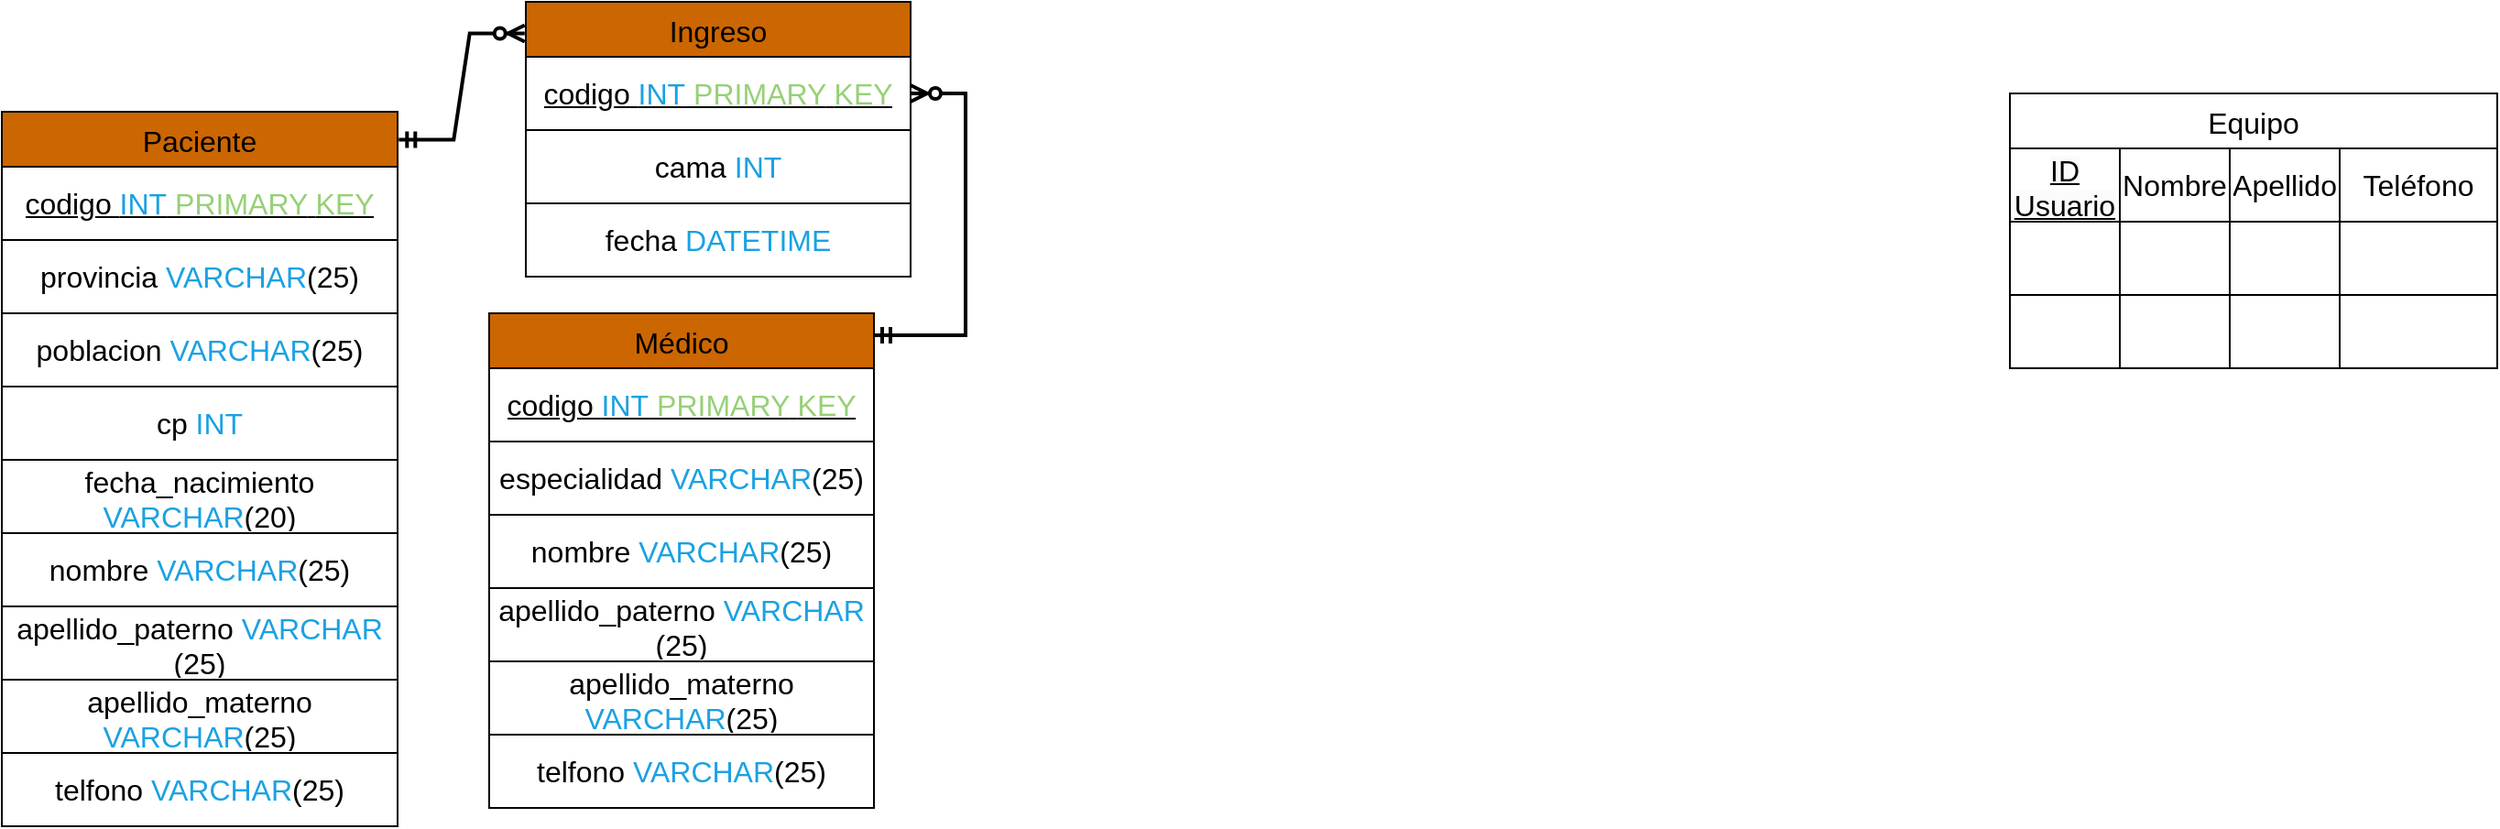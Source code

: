 <mxfile version="21.6.1" type="device">
  <diagram name="Página-1" id="AmEydUSTWpYLxVOoDd7m">
    <mxGraphModel dx="1877" dy="635" grid="1" gridSize="10" guides="1" tooltips="1" connect="1" arrows="0" fold="1" page="1" pageScale="1" pageWidth="827" pageHeight="1169" math="0" shadow="0">
      <root>
        <mxCell id="0" />
        <mxCell id="1" parent="0" />
        <mxCell id="N4Egf1bLkN68TvwLM9W1-98" value="Paciente" style="shape=table;startSize=30;container=1;collapsible=0;childLayout=tableLayout;strokeColor=default;fontSize=16;fillColor=#CC6600;" parent="1" vertex="1">
          <mxGeometry x="-616" y="310" width="216" height="390" as="geometry" />
        </mxCell>
        <mxCell id="Me6W8oKUFSSa6DxVXTui-13" style="shape=tableRow;horizontal=0;startSize=0;swimlaneHead=0;swimlaneBody=0;strokeColor=inherit;top=0;left=0;bottom=0;right=0;collapsible=0;dropTarget=0;fillColor=none;points=[[0,0.5],[1,0.5]];portConstraint=eastwest;fontSize=16;" vertex="1" parent="N4Egf1bLkN68TvwLM9W1-98">
          <mxGeometry y="30" width="216" height="40" as="geometry" />
        </mxCell>
        <mxCell id="Me6W8oKUFSSa6DxVXTui-14" value="&lt;u&gt;codigo &lt;font color=&quot;#1ba1e2&quot;&gt;INT&lt;/font&gt;&amp;nbsp;&lt;font color=&quot;#97d077&quot;&gt;PRIMARY&lt;/font&gt;&lt;font color=&quot;#1ba1e2&quot;&gt; &lt;/font&gt;&lt;font color=&quot;#97d077&quot;&gt;KEY&lt;/font&gt;&lt;/u&gt;" style="shape=partialRectangle;html=1;whiteSpace=wrap;connectable=0;strokeColor=inherit;overflow=hidden;fillColor=none;top=0;left=0;bottom=0;right=0;pointerEvents=1;fontSize=16;" vertex="1" parent="Me6W8oKUFSSa6DxVXTui-13">
          <mxGeometry width="216" height="40" as="geometry">
            <mxRectangle width="216" height="40" as="alternateBounds" />
          </mxGeometry>
        </mxCell>
        <mxCell id="N4Egf1bLkN68TvwLM9W1-99" value="" style="shape=tableRow;horizontal=0;startSize=0;swimlaneHead=0;swimlaneBody=0;strokeColor=inherit;top=0;left=0;bottom=0;right=0;collapsible=0;dropTarget=0;fillColor=none;points=[[0,0.5],[1,0.5]];portConstraint=eastwest;fontSize=16;" parent="N4Egf1bLkN68TvwLM9W1-98" vertex="1">
          <mxGeometry y="70" width="216" height="40" as="geometry" />
        </mxCell>
        <mxCell id="N4Egf1bLkN68TvwLM9W1-112" value="provincia &lt;font color=&quot;#1ba1e2&quot;&gt;VARCHAR&lt;/font&gt;(25)" style="shape=partialRectangle;html=1;whiteSpace=wrap;connectable=0;strokeColor=inherit;overflow=hidden;fillColor=none;top=0;left=0;bottom=0;right=0;pointerEvents=1;fontSize=16;" parent="N4Egf1bLkN68TvwLM9W1-99" vertex="1">
          <mxGeometry width="216" height="40" as="geometry">
            <mxRectangle width="216" height="40" as="alternateBounds" />
          </mxGeometry>
        </mxCell>
        <mxCell id="Me6W8oKUFSSa6DxVXTui-3" style="shape=tableRow;horizontal=0;startSize=0;swimlaneHead=0;swimlaneBody=0;strokeColor=inherit;top=0;left=0;bottom=0;right=0;collapsible=0;dropTarget=0;fillColor=none;points=[[0,0.5],[1,0.5]];portConstraint=eastwest;fontSize=16;" vertex="1" parent="N4Egf1bLkN68TvwLM9W1-98">
          <mxGeometry y="110" width="216" height="40" as="geometry" />
        </mxCell>
        <mxCell id="Me6W8oKUFSSa6DxVXTui-4" value="poblacion &lt;font color=&quot;#1ba1e2&quot;&gt;VARCHAR&lt;/font&gt;(25)" style="shape=partialRectangle;html=1;whiteSpace=wrap;connectable=0;strokeColor=inherit;overflow=hidden;fillColor=none;top=0;left=0;bottom=0;right=0;pointerEvents=1;fontSize=16;" vertex="1" parent="Me6W8oKUFSSa6DxVXTui-3">
          <mxGeometry width="216" height="40" as="geometry">
            <mxRectangle width="216" height="40" as="alternateBounds" />
          </mxGeometry>
        </mxCell>
        <mxCell id="Me6W8oKUFSSa6DxVXTui-1" style="shape=tableRow;horizontal=0;startSize=0;swimlaneHead=0;swimlaneBody=0;strokeColor=inherit;top=0;left=0;bottom=0;right=0;collapsible=0;dropTarget=0;fillColor=none;points=[[0,0.5],[1,0.5]];portConstraint=eastwest;fontSize=16;" vertex="1" parent="N4Egf1bLkN68TvwLM9W1-98">
          <mxGeometry y="150" width="216" height="40" as="geometry" />
        </mxCell>
        <mxCell id="Me6W8oKUFSSa6DxVXTui-2" value="cp &lt;font color=&quot;#1ba1e2&quot;&gt;INT&lt;/font&gt;" style="shape=partialRectangle;html=1;whiteSpace=wrap;connectable=0;strokeColor=inherit;overflow=hidden;fillColor=none;top=0;left=0;bottom=0;right=0;pointerEvents=1;fontSize=16;" vertex="1" parent="Me6W8oKUFSSa6DxVXTui-1">
          <mxGeometry width="216" height="40" as="geometry">
            <mxRectangle width="216" height="40" as="alternateBounds" />
          </mxGeometry>
        </mxCell>
        <mxCell id="N4Egf1bLkN68TvwLM9W1-103" value="" style="shape=tableRow;horizontal=0;startSize=0;swimlaneHead=0;swimlaneBody=0;strokeColor=inherit;top=0;left=0;bottom=0;right=0;collapsible=0;dropTarget=0;fillColor=none;points=[[0,0.5],[1,0.5]];portConstraint=eastwest;fontSize=16;" parent="N4Egf1bLkN68TvwLM9W1-98" vertex="1">
          <mxGeometry y="190" width="216" height="40" as="geometry" />
        </mxCell>
        <mxCell id="N4Egf1bLkN68TvwLM9W1-113" value="fecha_nacimiento &lt;font color=&quot;#1ba1e2&quot;&gt;VARCHAR&lt;/font&gt;(20)" style="shape=partialRectangle;html=1;whiteSpace=wrap;connectable=0;strokeColor=inherit;overflow=hidden;fillColor=none;top=0;left=0;bottom=0;right=0;pointerEvents=1;fontSize=16;" parent="N4Egf1bLkN68TvwLM9W1-103" vertex="1">
          <mxGeometry width="216" height="40" as="geometry">
            <mxRectangle width="216" height="40" as="alternateBounds" />
          </mxGeometry>
        </mxCell>
        <mxCell id="N4Egf1bLkN68TvwLM9W1-107" value="" style="shape=tableRow;horizontal=0;startSize=0;swimlaneHead=0;swimlaneBody=0;strokeColor=inherit;top=0;left=0;bottom=0;right=0;collapsible=0;dropTarget=0;fillColor=none;points=[[0,0.5],[1,0.5]];portConstraint=eastwest;fontSize=16;" parent="N4Egf1bLkN68TvwLM9W1-98" vertex="1">
          <mxGeometry y="230" width="216" height="40" as="geometry" />
        </mxCell>
        <mxCell id="N4Egf1bLkN68TvwLM9W1-114" value="nombre &lt;font color=&quot;#1ba1e2&quot;&gt;VARCHAR&lt;/font&gt;(25)" style="shape=partialRectangle;html=1;whiteSpace=wrap;connectable=0;strokeColor=inherit;overflow=hidden;fillColor=none;top=0;left=0;bottom=0;right=0;pointerEvents=1;fontSize=16;" parent="N4Egf1bLkN68TvwLM9W1-107" vertex="1">
          <mxGeometry width="216" height="40" as="geometry">
            <mxRectangle width="216" height="40" as="alternateBounds" />
          </mxGeometry>
        </mxCell>
        <mxCell id="Me6W8oKUFSSa6DxVXTui-9" style="shape=tableRow;horizontal=0;startSize=0;swimlaneHead=0;swimlaneBody=0;strokeColor=inherit;top=0;left=0;bottom=0;right=0;collapsible=0;dropTarget=0;fillColor=none;points=[[0,0.5],[1,0.5]];portConstraint=eastwest;fontSize=16;" vertex="1" parent="N4Egf1bLkN68TvwLM9W1-98">
          <mxGeometry y="270" width="216" height="40" as="geometry" />
        </mxCell>
        <mxCell id="Me6W8oKUFSSa6DxVXTui-10" value="apellido_paterno &lt;font color=&quot;#1ba1e2&quot;&gt;VARCHAR&lt;/font&gt; (25)" style="shape=partialRectangle;html=1;whiteSpace=wrap;connectable=0;strokeColor=inherit;overflow=hidden;fillColor=none;top=0;left=0;bottom=0;right=0;pointerEvents=1;fontSize=16;" vertex="1" parent="Me6W8oKUFSSa6DxVXTui-9">
          <mxGeometry width="216" height="40" as="geometry">
            <mxRectangle width="216" height="40" as="alternateBounds" />
          </mxGeometry>
        </mxCell>
        <mxCell id="Me6W8oKUFSSa6DxVXTui-7" style="shape=tableRow;horizontal=0;startSize=0;swimlaneHead=0;swimlaneBody=0;strokeColor=inherit;top=0;left=0;bottom=0;right=0;collapsible=0;dropTarget=0;fillColor=none;points=[[0,0.5],[1,0.5]];portConstraint=eastwest;fontSize=16;" vertex="1" parent="N4Egf1bLkN68TvwLM9W1-98">
          <mxGeometry y="310" width="216" height="40" as="geometry" />
        </mxCell>
        <mxCell id="Me6W8oKUFSSa6DxVXTui-8" value="apellido_materno &lt;font color=&quot;#1ba1e2&quot;&gt;VARCHAR&lt;/font&gt;(25)" style="shape=partialRectangle;html=1;whiteSpace=wrap;connectable=0;strokeColor=inherit;overflow=hidden;fillColor=none;top=0;left=0;bottom=0;right=0;pointerEvents=1;fontSize=16;" vertex="1" parent="Me6W8oKUFSSa6DxVXTui-7">
          <mxGeometry width="216" height="40" as="geometry">
            <mxRectangle width="216" height="40" as="alternateBounds" />
          </mxGeometry>
        </mxCell>
        <mxCell id="Me6W8oKUFSSa6DxVXTui-5" style="shape=tableRow;horizontal=0;startSize=0;swimlaneHead=0;swimlaneBody=0;strokeColor=inherit;top=0;left=0;bottom=0;right=0;collapsible=0;dropTarget=0;fillColor=none;points=[[0,0.5],[1,0.5]];portConstraint=eastwest;fontSize=16;" vertex="1" parent="N4Egf1bLkN68TvwLM9W1-98">
          <mxGeometry y="350" width="216" height="40" as="geometry" />
        </mxCell>
        <mxCell id="Me6W8oKUFSSa6DxVXTui-6" value="telfono &lt;font color=&quot;#1ba1e2&quot;&gt;VARCHAR&lt;/font&gt;(25)" style="shape=partialRectangle;html=1;whiteSpace=wrap;connectable=0;strokeColor=inherit;overflow=hidden;fillColor=none;top=0;left=0;bottom=0;right=0;pointerEvents=1;fontSize=16;" vertex="1" parent="Me6W8oKUFSSa6DxVXTui-5">
          <mxGeometry width="216" height="40" as="geometry">
            <mxRectangle width="216" height="40" as="alternateBounds" />
          </mxGeometry>
        </mxCell>
        <mxCell id="N4Egf1bLkN68TvwLM9W1-134" value="Equipo" style="shape=table;startSize=30;container=1;collapsible=0;childLayout=tableLayout;strokeColor=default;fontSize=16;" parent="1" vertex="1">
          <mxGeometry x="480" y="300" width="266" height="150" as="geometry" />
        </mxCell>
        <mxCell id="N4Egf1bLkN68TvwLM9W1-135" value="" style="shape=tableRow;horizontal=0;startSize=0;swimlaneHead=0;swimlaneBody=0;strokeColor=inherit;top=0;left=0;bottom=0;right=0;collapsible=0;dropTarget=0;fillColor=none;points=[[0,0.5],[1,0.5]];portConstraint=eastwest;fontSize=16;" parent="N4Egf1bLkN68TvwLM9W1-134" vertex="1">
          <mxGeometry y="30" width="266" height="40" as="geometry" />
        </mxCell>
        <mxCell id="N4Egf1bLkN68TvwLM9W1-136" value="&lt;span style=&quot;color: rgb(0, 0, 0); font-family: Helvetica; font-size: 16px; font-style: normal; font-variant-ligatures: normal; font-variant-caps: normal; font-weight: 400; letter-spacing: normal; orphans: 2; text-align: center; text-indent: 0px; text-transform: none; widows: 2; word-spacing: 0px; -webkit-text-stroke-width: 0px; background-color: rgb(251, 251, 251); text-decoration-thickness: initial; text-decoration-style: initial; text-decoration-color: initial; float: none; display: inline !important;&quot;&gt;&lt;u&gt;ID Usuario&lt;/u&gt;&lt;/span&gt;" style="shape=partialRectangle;html=1;whiteSpace=wrap;connectable=0;strokeColor=inherit;overflow=hidden;fillColor=none;top=0;left=0;bottom=0;right=0;pointerEvents=1;fontSize=16;" parent="N4Egf1bLkN68TvwLM9W1-135" vertex="1">
          <mxGeometry width="60" height="40" as="geometry">
            <mxRectangle width="60" height="40" as="alternateBounds" />
          </mxGeometry>
        </mxCell>
        <mxCell id="N4Egf1bLkN68TvwLM9W1-137" value="Nombre" style="shape=partialRectangle;html=1;whiteSpace=wrap;connectable=0;strokeColor=inherit;overflow=hidden;fillColor=none;top=0;left=0;bottom=0;right=0;pointerEvents=1;fontSize=16;" parent="N4Egf1bLkN68TvwLM9W1-135" vertex="1">
          <mxGeometry x="60" width="60" height="40" as="geometry">
            <mxRectangle width="60" height="40" as="alternateBounds" />
          </mxGeometry>
        </mxCell>
        <mxCell id="N4Egf1bLkN68TvwLM9W1-138" value="Apellido" style="shape=partialRectangle;html=1;whiteSpace=wrap;connectable=0;strokeColor=inherit;overflow=hidden;fillColor=none;top=0;left=0;bottom=0;right=0;pointerEvents=1;fontSize=16;" parent="N4Egf1bLkN68TvwLM9W1-135" vertex="1">
          <mxGeometry x="120" width="60" height="40" as="geometry">
            <mxRectangle width="60" height="40" as="alternateBounds" />
          </mxGeometry>
        </mxCell>
        <object label="Teléfono" Descripción="" id="N4Egf1bLkN68TvwLM9W1-139">
          <mxCell style="shape=partialRectangle;html=1;whiteSpace=wrap;connectable=0;strokeColor=inherit;overflow=hidden;fillColor=none;top=0;left=0;bottom=0;right=0;pointerEvents=1;fontSize=16;" parent="N4Egf1bLkN68TvwLM9W1-135" vertex="1">
            <mxGeometry x="180" width="86" height="40" as="geometry">
              <mxRectangle width="86" height="40" as="alternateBounds" />
            </mxGeometry>
          </mxCell>
        </object>
        <mxCell id="N4Egf1bLkN68TvwLM9W1-140" value="" style="shape=tableRow;horizontal=0;startSize=0;swimlaneHead=0;swimlaneBody=0;strokeColor=inherit;top=0;left=0;bottom=0;right=0;collapsible=0;dropTarget=0;fillColor=none;points=[[0,0.5],[1,0.5]];portConstraint=eastwest;fontSize=16;" parent="N4Egf1bLkN68TvwLM9W1-134" vertex="1">
          <mxGeometry y="70" width="266" height="40" as="geometry" />
        </mxCell>
        <mxCell id="N4Egf1bLkN68TvwLM9W1-141" style="shape=partialRectangle;html=1;whiteSpace=wrap;connectable=0;strokeColor=inherit;overflow=hidden;fillColor=none;top=0;left=0;bottom=0;right=0;pointerEvents=1;fontSize=16;" parent="N4Egf1bLkN68TvwLM9W1-140" vertex="1">
          <mxGeometry width="60" height="40" as="geometry">
            <mxRectangle width="60" height="40" as="alternateBounds" />
          </mxGeometry>
        </mxCell>
        <mxCell id="N4Egf1bLkN68TvwLM9W1-142" value="" style="shape=partialRectangle;html=1;whiteSpace=wrap;connectable=0;strokeColor=inherit;overflow=hidden;fillColor=none;top=0;left=0;bottom=0;right=0;pointerEvents=1;fontSize=16;" parent="N4Egf1bLkN68TvwLM9W1-140" vertex="1">
          <mxGeometry x="60" width="60" height="40" as="geometry">
            <mxRectangle width="60" height="40" as="alternateBounds" />
          </mxGeometry>
        </mxCell>
        <mxCell id="N4Egf1bLkN68TvwLM9W1-143" value="" style="shape=partialRectangle;html=1;whiteSpace=wrap;connectable=0;strokeColor=inherit;overflow=hidden;fillColor=none;top=0;left=0;bottom=0;right=0;pointerEvents=1;fontSize=16;" parent="N4Egf1bLkN68TvwLM9W1-140" vertex="1">
          <mxGeometry x="120" width="60" height="40" as="geometry">
            <mxRectangle width="60" height="40" as="alternateBounds" />
          </mxGeometry>
        </mxCell>
        <mxCell id="N4Egf1bLkN68TvwLM9W1-144" value="" style="shape=partialRectangle;html=1;whiteSpace=wrap;connectable=0;strokeColor=inherit;overflow=hidden;fillColor=none;top=0;left=0;bottom=0;right=0;pointerEvents=1;fontSize=16;" parent="N4Egf1bLkN68TvwLM9W1-140" vertex="1">
          <mxGeometry x="180" width="86" height="40" as="geometry">
            <mxRectangle width="86" height="40" as="alternateBounds" />
          </mxGeometry>
        </mxCell>
        <mxCell id="N4Egf1bLkN68TvwLM9W1-145" value="" style="shape=tableRow;horizontal=0;startSize=0;swimlaneHead=0;swimlaneBody=0;strokeColor=inherit;top=0;left=0;bottom=0;right=0;collapsible=0;dropTarget=0;fillColor=none;points=[[0,0.5],[1,0.5]];portConstraint=eastwest;fontSize=16;" parent="N4Egf1bLkN68TvwLM9W1-134" vertex="1">
          <mxGeometry y="110" width="266" height="40" as="geometry" />
        </mxCell>
        <mxCell id="N4Egf1bLkN68TvwLM9W1-146" style="shape=partialRectangle;html=1;whiteSpace=wrap;connectable=0;strokeColor=inherit;overflow=hidden;fillColor=none;top=0;left=0;bottom=0;right=0;pointerEvents=1;fontSize=16;" parent="N4Egf1bLkN68TvwLM9W1-145" vertex="1">
          <mxGeometry width="60" height="40" as="geometry">
            <mxRectangle width="60" height="40" as="alternateBounds" />
          </mxGeometry>
        </mxCell>
        <mxCell id="N4Egf1bLkN68TvwLM9W1-147" value="" style="shape=partialRectangle;html=1;whiteSpace=wrap;connectable=0;strokeColor=inherit;overflow=hidden;fillColor=none;top=0;left=0;bottom=0;right=0;pointerEvents=1;fontSize=16;" parent="N4Egf1bLkN68TvwLM9W1-145" vertex="1">
          <mxGeometry x="60" width="60" height="40" as="geometry">
            <mxRectangle width="60" height="40" as="alternateBounds" />
          </mxGeometry>
        </mxCell>
        <mxCell id="N4Egf1bLkN68TvwLM9W1-148" value="" style="shape=partialRectangle;html=1;whiteSpace=wrap;connectable=0;strokeColor=inherit;overflow=hidden;fillColor=none;top=0;left=0;bottom=0;right=0;pointerEvents=1;fontSize=16;" parent="N4Egf1bLkN68TvwLM9W1-145" vertex="1">
          <mxGeometry x="120" width="60" height="40" as="geometry">
            <mxRectangle width="60" height="40" as="alternateBounds" />
          </mxGeometry>
        </mxCell>
        <mxCell id="N4Egf1bLkN68TvwLM9W1-149" value="" style="shape=partialRectangle;html=1;whiteSpace=wrap;connectable=0;strokeColor=inherit;overflow=hidden;fillColor=none;top=0;left=0;bottom=0;right=0;pointerEvents=1;fontSize=16;" parent="N4Egf1bLkN68TvwLM9W1-145" vertex="1">
          <mxGeometry x="180" width="86" height="40" as="geometry">
            <mxRectangle width="86" height="40" as="alternateBounds" />
          </mxGeometry>
        </mxCell>
        <mxCell id="Me6W8oKUFSSa6DxVXTui-15" value="Ingreso" style="shape=table;startSize=30;container=1;collapsible=0;childLayout=tableLayout;strokeColor=default;fontSize=16;fillColor=#CC6600;" vertex="1" parent="1">
          <mxGeometry x="-330" y="250" width="210" height="150" as="geometry" />
        </mxCell>
        <mxCell id="Me6W8oKUFSSa6DxVXTui-16" style="shape=tableRow;horizontal=0;startSize=0;swimlaneHead=0;swimlaneBody=0;strokeColor=inherit;top=0;left=0;bottom=0;right=0;collapsible=0;dropTarget=0;fillColor=none;points=[[0,0.5],[1,0.5]];portConstraint=eastwest;fontSize=16;" vertex="1" parent="Me6W8oKUFSSa6DxVXTui-15">
          <mxGeometry y="30" width="210" height="40" as="geometry" />
        </mxCell>
        <mxCell id="Me6W8oKUFSSa6DxVXTui-17" value="&lt;u&gt;codigo &lt;font color=&quot;#1ba1e2&quot;&gt;INT&lt;/font&gt;&amp;nbsp;&lt;font color=&quot;#97d077&quot;&gt;PRIMARY&lt;/font&gt;&lt;font color=&quot;#1ba1e2&quot;&gt; &lt;/font&gt;&lt;font color=&quot;#97d077&quot;&gt;KEY&lt;/font&gt;&lt;/u&gt;" style="shape=partialRectangle;html=1;whiteSpace=wrap;connectable=0;strokeColor=inherit;overflow=hidden;fillColor=none;top=0;left=0;bottom=0;right=0;pointerEvents=1;fontSize=16;" vertex="1" parent="Me6W8oKUFSSa6DxVXTui-16">
          <mxGeometry width="210" height="40" as="geometry">
            <mxRectangle width="210" height="40" as="alternateBounds" />
          </mxGeometry>
        </mxCell>
        <mxCell id="Me6W8oKUFSSa6DxVXTui-18" value="" style="shape=tableRow;horizontal=0;startSize=0;swimlaneHead=0;swimlaneBody=0;strokeColor=inherit;top=0;left=0;bottom=0;right=0;collapsible=0;dropTarget=0;fillColor=none;points=[[0,0.5],[1,0.5]];portConstraint=eastwest;fontSize=16;" vertex="1" parent="Me6W8oKUFSSa6DxVXTui-15">
          <mxGeometry y="70" width="210" height="40" as="geometry" />
        </mxCell>
        <mxCell id="Me6W8oKUFSSa6DxVXTui-19" value="cama &lt;font color=&quot;#1ba1e2&quot;&gt;INT&lt;/font&gt;" style="shape=partialRectangle;html=1;whiteSpace=wrap;connectable=0;strokeColor=inherit;overflow=hidden;fillColor=none;top=0;left=0;bottom=0;right=0;pointerEvents=1;fontSize=16;" vertex="1" parent="Me6W8oKUFSSa6DxVXTui-18">
          <mxGeometry width="210" height="40" as="geometry">
            <mxRectangle width="210" height="40" as="alternateBounds" />
          </mxGeometry>
        </mxCell>
        <mxCell id="Me6W8oKUFSSa6DxVXTui-20" style="shape=tableRow;horizontal=0;startSize=0;swimlaneHead=0;swimlaneBody=0;strokeColor=inherit;top=0;left=0;bottom=0;right=0;collapsible=0;dropTarget=0;fillColor=none;points=[[0,0.5],[1,0.5]];portConstraint=eastwest;fontSize=16;" vertex="1" parent="Me6W8oKUFSSa6DxVXTui-15">
          <mxGeometry y="110" width="210" height="40" as="geometry" />
        </mxCell>
        <mxCell id="Me6W8oKUFSSa6DxVXTui-21" value="fecha &lt;font color=&quot;#1ba1e2&quot;&gt;DATETIME&lt;/font&gt;" style="shape=partialRectangle;html=1;whiteSpace=wrap;connectable=0;strokeColor=inherit;overflow=hidden;fillColor=none;top=0;left=0;bottom=0;right=0;pointerEvents=1;fontSize=16;" vertex="1" parent="Me6W8oKUFSSa6DxVXTui-20">
          <mxGeometry width="210" height="40" as="geometry">
            <mxRectangle width="210" height="40" as="alternateBounds" />
          </mxGeometry>
        </mxCell>
        <mxCell id="Me6W8oKUFSSa6DxVXTui-42" value="Médico" style="shape=table;startSize=30;container=1;collapsible=0;childLayout=tableLayout;strokeColor=default;fontSize=16;fillColor=#CC6600;" vertex="1" parent="1">
          <mxGeometry x="-350" y="420" width="210" height="270" as="geometry" />
        </mxCell>
        <mxCell id="Me6W8oKUFSSa6DxVXTui-43" style="shape=tableRow;horizontal=0;startSize=0;swimlaneHead=0;swimlaneBody=0;strokeColor=inherit;top=0;left=0;bottom=0;right=0;collapsible=0;dropTarget=0;fillColor=none;points=[[0,0.5],[1,0.5]];portConstraint=eastwest;fontSize=16;" vertex="1" parent="Me6W8oKUFSSa6DxVXTui-42">
          <mxGeometry y="30" width="210" height="40" as="geometry" />
        </mxCell>
        <mxCell id="Me6W8oKUFSSa6DxVXTui-44" value="&lt;u&gt;codigo &lt;font color=&quot;#1ba1e2&quot;&gt;INT&lt;/font&gt;&amp;nbsp;&lt;font color=&quot;#97d077&quot;&gt;PRIMARY&lt;/font&gt;&lt;font color=&quot;#1ba1e2&quot;&gt; &lt;/font&gt;&lt;font color=&quot;#97d077&quot;&gt;KEY&lt;/font&gt;&lt;/u&gt;" style="shape=partialRectangle;html=1;whiteSpace=wrap;connectable=0;strokeColor=inherit;overflow=hidden;fillColor=none;top=0;left=0;bottom=0;right=0;pointerEvents=1;fontSize=16;" vertex="1" parent="Me6W8oKUFSSa6DxVXTui-43">
          <mxGeometry width="210" height="40" as="geometry">
            <mxRectangle width="210" height="40" as="alternateBounds" />
          </mxGeometry>
        </mxCell>
        <mxCell id="Me6W8oKUFSSa6DxVXTui-47" style="shape=tableRow;horizontal=0;startSize=0;swimlaneHead=0;swimlaneBody=0;strokeColor=inherit;top=0;left=0;bottom=0;right=0;collapsible=0;dropTarget=0;fillColor=none;points=[[0,0.5],[1,0.5]];portConstraint=eastwest;fontSize=16;" vertex="1" parent="Me6W8oKUFSSa6DxVXTui-42">
          <mxGeometry y="70" width="210" height="40" as="geometry" />
        </mxCell>
        <mxCell id="Me6W8oKUFSSa6DxVXTui-48" value="especialidad &lt;font color=&quot;#1ba1e2&quot;&gt;VARCHAR&lt;/font&gt;(25)" style="shape=partialRectangle;html=1;whiteSpace=wrap;connectable=0;strokeColor=inherit;overflow=hidden;fillColor=none;top=0;left=0;bottom=0;right=0;pointerEvents=1;fontSize=16;" vertex="1" parent="Me6W8oKUFSSa6DxVXTui-47">
          <mxGeometry width="210" height="40" as="geometry">
            <mxRectangle width="210" height="40" as="alternateBounds" />
          </mxGeometry>
        </mxCell>
        <mxCell id="Me6W8oKUFSSa6DxVXTui-53" value="" style="shape=tableRow;horizontal=0;startSize=0;swimlaneHead=0;swimlaneBody=0;strokeColor=inherit;top=0;left=0;bottom=0;right=0;collapsible=0;dropTarget=0;fillColor=none;points=[[0,0.5],[1,0.5]];portConstraint=eastwest;fontSize=16;" vertex="1" parent="Me6W8oKUFSSa6DxVXTui-42">
          <mxGeometry y="110" width="210" height="40" as="geometry" />
        </mxCell>
        <mxCell id="Me6W8oKUFSSa6DxVXTui-54" value="nombre &lt;font color=&quot;#1ba1e2&quot;&gt;VARCHAR&lt;/font&gt;(25)" style="shape=partialRectangle;html=1;whiteSpace=wrap;connectable=0;strokeColor=inherit;overflow=hidden;fillColor=none;top=0;left=0;bottom=0;right=0;pointerEvents=1;fontSize=16;" vertex="1" parent="Me6W8oKUFSSa6DxVXTui-53">
          <mxGeometry width="210" height="40" as="geometry">
            <mxRectangle width="210" height="40" as="alternateBounds" />
          </mxGeometry>
        </mxCell>
        <mxCell id="Me6W8oKUFSSa6DxVXTui-55" style="shape=tableRow;horizontal=0;startSize=0;swimlaneHead=0;swimlaneBody=0;strokeColor=inherit;top=0;left=0;bottom=0;right=0;collapsible=0;dropTarget=0;fillColor=none;points=[[0,0.5],[1,0.5]];portConstraint=eastwest;fontSize=16;" vertex="1" parent="Me6W8oKUFSSa6DxVXTui-42">
          <mxGeometry y="150" width="210" height="40" as="geometry" />
        </mxCell>
        <mxCell id="Me6W8oKUFSSa6DxVXTui-56" value="apellido_paterno &lt;font color=&quot;#1ba1e2&quot;&gt;VARCHAR&lt;/font&gt; (25)" style="shape=partialRectangle;html=1;whiteSpace=wrap;connectable=0;strokeColor=inherit;overflow=hidden;fillColor=none;top=0;left=0;bottom=0;right=0;pointerEvents=1;fontSize=16;" vertex="1" parent="Me6W8oKUFSSa6DxVXTui-55">
          <mxGeometry width="210" height="40" as="geometry">
            <mxRectangle width="210" height="40" as="alternateBounds" />
          </mxGeometry>
        </mxCell>
        <mxCell id="Me6W8oKUFSSa6DxVXTui-57" style="shape=tableRow;horizontal=0;startSize=0;swimlaneHead=0;swimlaneBody=0;strokeColor=inherit;top=0;left=0;bottom=0;right=0;collapsible=0;dropTarget=0;fillColor=none;points=[[0,0.5],[1,0.5]];portConstraint=eastwest;fontSize=16;" vertex="1" parent="Me6W8oKUFSSa6DxVXTui-42">
          <mxGeometry y="190" width="210" height="40" as="geometry" />
        </mxCell>
        <mxCell id="Me6W8oKUFSSa6DxVXTui-58" value="apellido_materno &lt;font color=&quot;#1ba1e2&quot;&gt;VARCHAR&lt;/font&gt;(25)" style="shape=partialRectangle;html=1;whiteSpace=wrap;connectable=0;strokeColor=inherit;overflow=hidden;fillColor=none;top=0;left=0;bottom=0;right=0;pointerEvents=1;fontSize=16;" vertex="1" parent="Me6W8oKUFSSa6DxVXTui-57">
          <mxGeometry width="210" height="40" as="geometry">
            <mxRectangle width="210" height="40" as="alternateBounds" />
          </mxGeometry>
        </mxCell>
        <mxCell id="Me6W8oKUFSSa6DxVXTui-59" style="shape=tableRow;horizontal=0;startSize=0;swimlaneHead=0;swimlaneBody=0;strokeColor=inherit;top=0;left=0;bottom=0;right=0;collapsible=0;dropTarget=0;fillColor=none;points=[[0,0.5],[1,0.5]];portConstraint=eastwest;fontSize=16;" vertex="1" parent="Me6W8oKUFSSa6DxVXTui-42">
          <mxGeometry y="230" width="210" height="40" as="geometry" />
        </mxCell>
        <mxCell id="Me6W8oKUFSSa6DxVXTui-60" value="telfono &lt;font color=&quot;#1ba1e2&quot;&gt;VARCHAR&lt;/font&gt;(25)" style="shape=partialRectangle;html=1;whiteSpace=wrap;connectable=0;strokeColor=inherit;overflow=hidden;fillColor=none;top=0;left=0;bottom=0;right=0;pointerEvents=1;fontSize=16;" vertex="1" parent="Me6W8oKUFSSa6DxVXTui-59">
          <mxGeometry width="210" height="40" as="geometry">
            <mxRectangle width="210" height="40" as="alternateBounds" />
          </mxGeometry>
        </mxCell>
        <mxCell id="Me6W8oKUFSSa6DxVXTui-62" value="" style="edgeStyle=entityRelationEdgeStyle;fontSize=12;html=1;endArrow=ERzeroToMany;startArrow=ERmandOne;rounded=0;exitX=1.003;exitY=0.039;exitDx=0;exitDy=0;exitPerimeter=0;entryX=-0.003;entryY=0.115;entryDx=0;entryDy=0;entryPerimeter=0;strokeWidth=2;" edge="1" parent="1" source="N4Egf1bLkN68TvwLM9W1-98" target="Me6W8oKUFSSa6DxVXTui-15">
          <mxGeometry width="100" height="100" relative="1" as="geometry">
            <mxPoint x="-410" y="340" as="sourcePoint" />
            <mxPoint x="-260" y="270" as="targetPoint" />
          </mxGeometry>
        </mxCell>
        <mxCell id="Me6W8oKUFSSa6DxVXTui-63" value="" style="edgeStyle=entityRelationEdgeStyle;fontSize=12;html=1;endArrow=ERzeroToMany;startArrow=ERmandOne;rounded=0;strokeWidth=2;shadow=0;" edge="1" parent="1" target="Me6W8oKUFSSa6DxVXTui-16">
          <mxGeometry width="100" height="100" relative="1" as="geometry">
            <mxPoint x="-140" y="432" as="sourcePoint" />
            <mxPoint x="170" y="240" as="targetPoint" />
            <Array as="points">
              <mxPoint x="190" y="400" />
              <mxPoint x="200" y="420" />
              <mxPoint x="180" y="290" />
            </Array>
          </mxGeometry>
        </mxCell>
      </root>
    </mxGraphModel>
  </diagram>
</mxfile>
